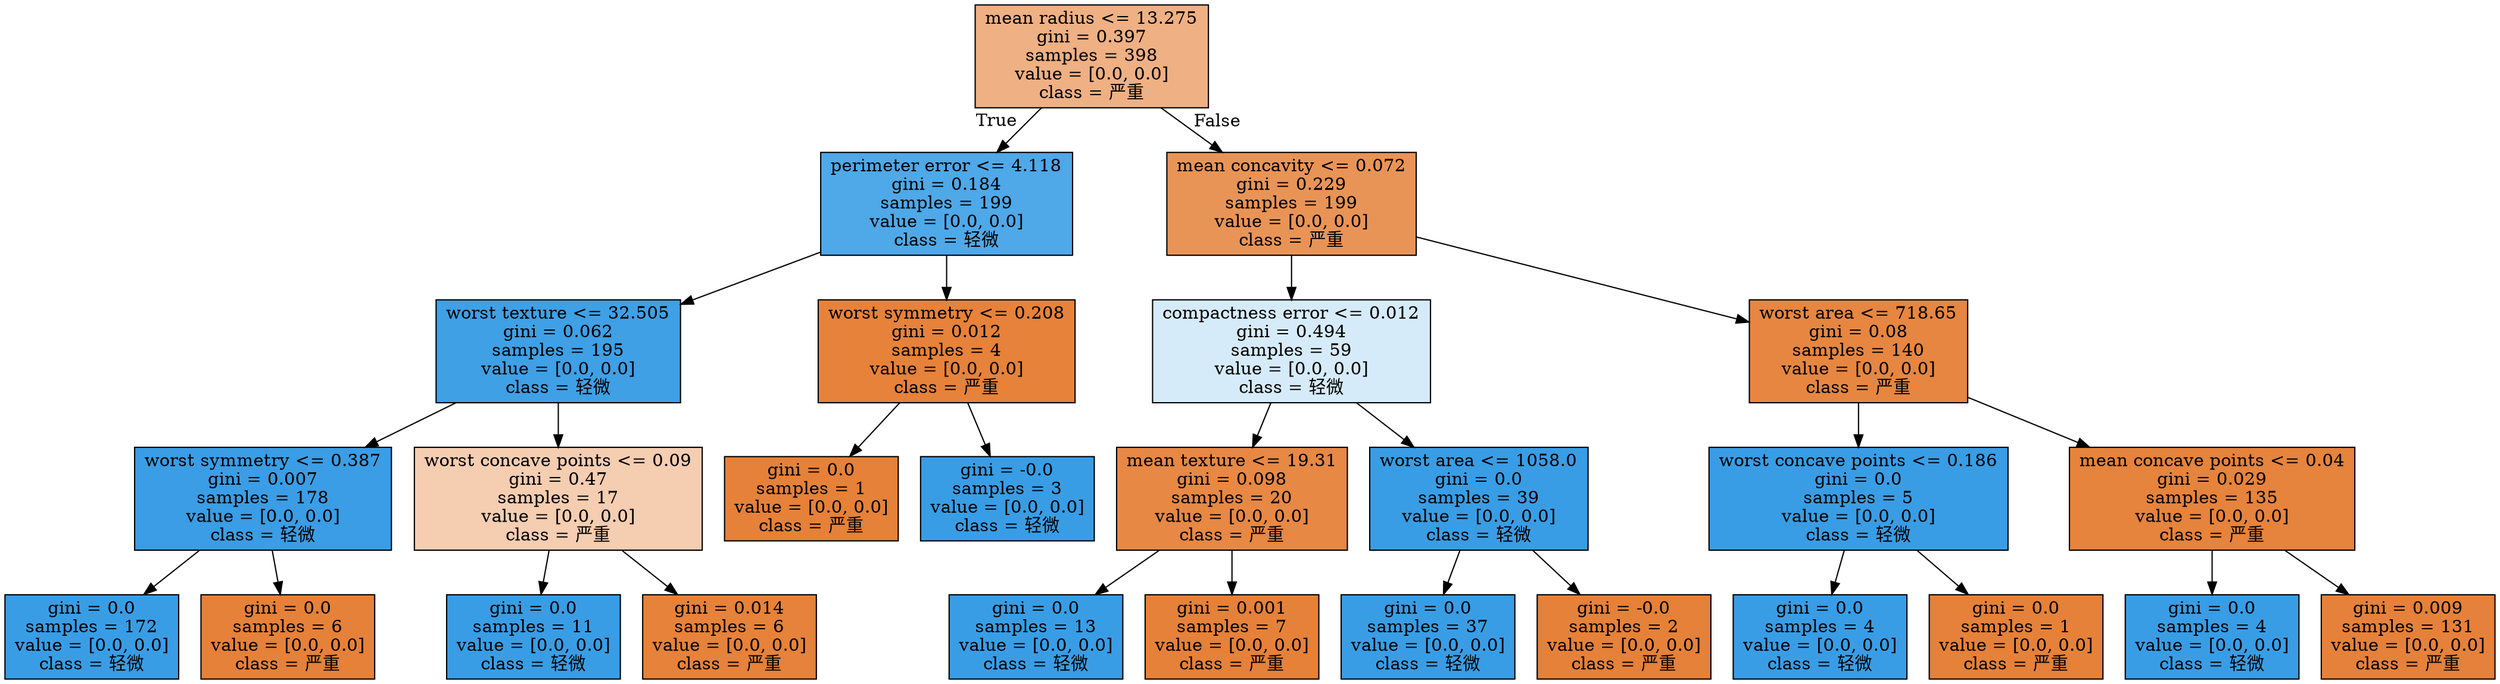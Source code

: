 digraph Tree {
node [shape=box, style="filled", color="black"] ;
0 [label="mean radius <= 13.275\ngini = 0.397\nsamples = 398\nvalue = [0.0, 0.0]\nclass = 严重", fillcolor="#e581399f"] ;
1 [label="perimeter error <= 4.118\ngini = 0.184\nsamples = 199\nvalue = [0.0, 0.0]\nclass = 轻微", fillcolor="#399de5e2"] ;
0 -> 1 [labeldistance=2.5, labelangle=45, headlabel="True"] ;
2 [label="worst texture <= 32.505\ngini = 0.062\nsamples = 195\nvalue = [0.0, 0.0]\nclass = 轻微", fillcolor="#399de5f7"] ;
1 -> 2 ;
3 [label="worst symmetry <= 0.387\ngini = 0.007\nsamples = 178\nvalue = [0.0, 0.0]\nclass = 轻微", fillcolor="#399de5fe"] ;
2 -> 3 ;
4 [label="gini = 0.0\nsamples = 172\nvalue = [0.0, 0.0]\nclass = 轻微", fillcolor="#399de5ff"] ;
3 -> 4 ;
5 [label="gini = 0.0\nsamples = 6\nvalue = [0.0, 0.0]\nclass = 严重", fillcolor="#e58139ff"] ;
3 -> 5 ;
6 [label="worst concave points <= 0.09\ngini = 0.47\nsamples = 17\nvalue = [0.0, 0.0]\nclass = 严重", fillcolor="#e5813964"] ;
2 -> 6 ;
7 [label="gini = 0.0\nsamples = 11\nvalue = [0.0, 0.0]\nclass = 轻微", fillcolor="#399de5ff"] ;
6 -> 7 ;
8 [label="gini = 0.014\nsamples = 6\nvalue = [0.0, 0.0]\nclass = 严重", fillcolor="#e58139fd"] ;
6 -> 8 ;
9 [label="worst symmetry <= 0.208\ngini = 0.012\nsamples = 4\nvalue = [0.0, 0.0]\nclass = 严重", fillcolor="#e58139fd"] ;
1 -> 9 ;
10 [label="gini = 0.0\nsamples = 1\nvalue = [0.0, 0.0]\nclass = 严重", fillcolor="#e58139ff"] ;
9 -> 10 ;
11 [label="gini = -0.0\nsamples = 3\nvalue = [0.0, 0.0]\nclass = 轻微", fillcolor="#399de5ff"] ;
9 -> 11 ;
12 [label="mean concavity <= 0.072\ngini = 0.229\nsamples = 199\nvalue = [0.0, 0.0]\nclass = 严重", fillcolor="#e58139d8"] ;
0 -> 12 [labeldistance=2.5, labelangle=-45, headlabel="False"] ;
13 [label="compactness error <= 0.012\ngini = 0.494\nsamples = 59\nvalue = [0.0, 0.0]\nclass = 轻微", fillcolor="#399de534"] ;
12 -> 13 ;
14 [label="mean texture <= 19.31\ngini = 0.098\nsamples = 20\nvalue = [0.0, 0.0]\nclass = 严重", fillcolor="#e58139f1"] ;
13 -> 14 ;
15 [label="gini = 0.0\nsamples = 13\nvalue = [0.0, 0.0]\nclass = 轻微", fillcolor="#399de5ff"] ;
14 -> 15 ;
16 [label="gini = 0.001\nsamples = 7\nvalue = [0.0, 0.0]\nclass = 严重", fillcolor="#e58139ff"] ;
14 -> 16 ;
17 [label="worst area <= 1058.0\ngini = 0.0\nsamples = 39\nvalue = [0.0, 0.0]\nclass = 轻微", fillcolor="#399de5ff"] ;
13 -> 17 ;
18 [label="gini = 0.0\nsamples = 37\nvalue = [0.0, 0.0]\nclass = 轻微", fillcolor="#399de5ff"] ;
17 -> 18 ;
19 [label="gini = -0.0\nsamples = 2\nvalue = [0.0, 0.0]\nclass = 严重", fillcolor="#e58139ff"] ;
17 -> 19 ;
20 [label="worst area <= 718.65\ngini = 0.08\nsamples = 140\nvalue = [0.0, 0.0]\nclass = 严重", fillcolor="#e58139f4"] ;
12 -> 20 ;
21 [label="worst concave points <= 0.186\ngini = 0.0\nsamples = 5\nvalue = [0.0, 0.0]\nclass = 轻微", fillcolor="#399de5ff"] ;
20 -> 21 ;
22 [label="gini = 0.0\nsamples = 4\nvalue = [0.0, 0.0]\nclass = 轻微", fillcolor="#399de5ff"] ;
21 -> 22 ;
23 [label="gini = 0.0\nsamples = 1\nvalue = [0.0, 0.0]\nclass = 严重", fillcolor="#e58139ff"] ;
21 -> 23 ;
24 [label="mean concave points <= 0.04\ngini = 0.029\nsamples = 135\nvalue = [0.0, 0.0]\nclass = 严重", fillcolor="#e58139fb"] ;
20 -> 24 ;
25 [label="gini = 0.0\nsamples = 4\nvalue = [0.0, 0.0]\nclass = 轻微", fillcolor="#399de5ff"] ;
24 -> 25 ;
26 [label="gini = 0.009\nsamples = 131\nvalue = [0.0, 0.0]\nclass = 严重", fillcolor="#e58139fe"] ;
24 -> 26 ;
}